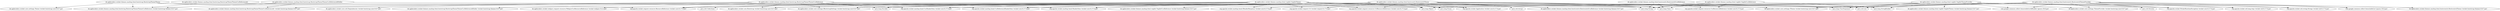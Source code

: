 digraph "wicket-bootstrap-themes-0.9.7.jar" {
    // Path: C:\Users\CHENLU~1\AppData\Local\Temp\VIA\201808200848028274\cp\wicket-bootstrap-themes-0.9.7.jar
   "de.agilecoders.wicket.themes.markup.html.bootstrap.BootstrapThemeTheme" -> "de.agilecoders.wicket.core.settings.Theme (wicket-bootstrap-core-0.9.7.jar)";
   "de.agilecoders.wicket.themes.markup.html.bootstrap.BootstrapThemeTheme" -> "de.agilecoders.wicket.themes.markup.html.bootstrap.BootstrapThemeThemeCssReference (wicket-bootstrap-themes-0.9.7.jar)";
   "de.agilecoders.wicket.themes.markup.html.bootstrap.BootstrapThemeTheme" -> "java.lang.String";
   "de.agilecoders.wicket.themes.markup.html.bootstrap.BootstrapThemeTheme" -> "org.apache.wicket.request.resource.ResourceReference (wicket-core-6.17.0.jar)";
   "de.agilecoders.wicket.themes.markup.html.bootstrap.BootstrapThemeThemeCssReference" -> "de.agilecoders.wicket.core.Bootstrap (wicket-bootstrap-core-0.9.7.jar)";
   "de.agilecoders.wicket.themes.markup.html.bootstrap.BootstrapThemeThemeCssReference" -> "de.agilecoders.wicket.core.settings.IBootstrapSettings (wicket-bootstrap-core-0.9.7.jar)";
   "de.agilecoders.wicket.themes.markup.html.bootstrap.BootstrapThemeThemeCssReference" -> "de.agilecoders.wicket.core.util.Dependencies (wicket-bootstrap-core-0.9.7.jar)";
   "de.agilecoders.wicket.themes.markup.html.bootstrap.BootstrapThemeThemeCssReference" -> "de.agilecoders.wicket.themes.markup.html.bootstrap.BootstrapThemeThemeCssReference$1 (wicket-bootstrap-themes-0.9.7.jar)";
   "de.agilecoders.wicket.themes.markup.html.bootstrap.BootstrapThemeThemeCssReference" -> "de.agilecoders.wicket.themes.markup.html.bootstrap.BootstrapThemeThemeCssReference$Holder (wicket-bootstrap-themes-0.9.7.jar)";
   "de.agilecoders.wicket.themes.markup.html.bootstrap.BootstrapThemeThemeCssReference" -> "de.agilecoders.wicket.webjars.request.resource.WebjarsCssResourceReference (wicket-webjars-0.4.3.jar)";
   "de.agilecoders.wicket.themes.markup.html.bootstrap.BootstrapThemeThemeCssReference" -> "java.lang.Iterable";
   "de.agilecoders.wicket.themes.markup.html.bootstrap.BootstrapThemeThemeCssReference" -> "java.lang.String";
   "de.agilecoders.wicket.themes.markup.html.bootstrap.BootstrapThemeThemeCssReference" -> "org.apache.wicket.markup.head.CssHeaderItem (wicket-core-6.17.0.jar)";
   "de.agilecoders.wicket.themes.markup.html.bootstrap.BootstrapThemeThemeCssReference" -> "org.apache.wicket.markup.head.CssReferenceHeaderItem (wicket-core-6.17.0.jar)";
   "de.agilecoders.wicket.themes.markup.html.bootstrap.BootstrapThemeThemeCssReference" -> "org.apache.wicket.markup.head.HeaderItem (wicket-core-6.17.0.jar)";
   "de.agilecoders.wicket.themes.markup.html.bootstrap.BootstrapThemeThemeCssReference" -> "org.apache.wicket.request.resource.ResourceReference (wicket-core-6.17.0.jar)";
   "de.agilecoders.wicket.themes.markup.html.bootstrap.BootstrapThemeThemeCssReference$1" -> "de.agilecoders.wicket.themes.markup.html.bootstrap.BootstrapThemeThemeCssReference (wicket-bootstrap-themes-0.9.7.jar)";
   "de.agilecoders.wicket.themes.markup.html.bootstrap.BootstrapThemeThemeCssReference$1" -> "java.lang.Object";
   "de.agilecoders.wicket.themes.markup.html.bootstrap.BootstrapThemeThemeCssReference$Holder" -> "de.agilecoders.wicket.themes.markup.html.bootstrap.BootstrapThemeThemeCssReference (wicket-bootstrap-themes-0.9.7.jar)";
   "de.agilecoders.wicket.themes.markup.html.bootstrap.BootstrapThemeThemeCssReference$Holder" -> "de.agilecoders.wicket.themes.markup.html.bootstrap.BootstrapThemeThemeCssReference$1 (wicket-bootstrap-themes-0.9.7.jar)";
   "de.agilecoders.wicket.themes.markup.html.bootstrap.BootstrapThemeThemeCssReference$Holder" -> "java.lang.Object";
   "de.agilecoders.wicket.themes.markup.html.bootswatch.BootswatchCssReference" -> "java.lang.Class";
   "de.agilecoders.wicket.themes.markup.html.bootswatch.BootswatchCssReference" -> "java.lang.String";
   "de.agilecoders.wicket.themes.markup.html.bootswatch.BootswatchCssReference" -> "java.lang.StringBuilder";
   "de.agilecoders.wicket.themes.markup.html.bootswatch.BootswatchCssReference" -> "org.apache.wicket.request.resource.CssResourceReference (wicket-core-6.17.0.jar)";
   "de.agilecoders.wicket.themes.markup.html.bootswatch.BootswatchTheme" -> "de.agilecoders.wicket.core.Bootstrap (wicket-bootstrap-core-0.9.7.jar)";
   "de.agilecoders.wicket.themes.markup.html.bootswatch.BootswatchTheme" -> "de.agilecoders.wicket.core.settings.IBootstrapSettings (wicket-bootstrap-core-0.9.7.jar)";
   "de.agilecoders.wicket.themes.markup.html.bootswatch.BootswatchTheme" -> "de.agilecoders.wicket.core.settings.ITheme (wicket-bootstrap-core-0.9.7.jar)";
   "de.agilecoders.wicket.themes.markup.html.bootswatch.BootswatchTheme" -> "de.agilecoders.wicket.themes.markup.html.bootswatch.BootswatchCssReference (wicket-bootstrap-themes-0.9.7.jar)";
   "de.agilecoders.wicket.themes.markup.html.bootswatch.BootswatchTheme" -> "java.lang.CharSequence";
   "de.agilecoders.wicket.themes.markup.html.bootswatch.BootswatchTheme" -> "java.lang.Class";
   "de.agilecoders.wicket.themes.markup.html.bootswatch.BootswatchTheme" -> "java.lang.Enum";
   "de.agilecoders.wicket.themes.markup.html.bootswatch.BootswatchTheme" -> "java.lang.Iterable";
   "de.agilecoders.wicket.themes.markup.html.bootswatch.BootswatchTheme" -> "java.lang.Object";
   "de.agilecoders.wicket.themes.markup.html.bootswatch.BootswatchTheme" -> "java.lang.String";
   "de.agilecoders.wicket.themes.markup.html.bootswatch.BootswatchTheme" -> "java.util.Arrays";
   "de.agilecoders.wicket.themes.markup.html.bootswatch.BootswatchTheme" -> "java.util.List";
   "de.agilecoders.wicket.themes.markup.html.bootswatch.BootswatchTheme" -> "org.apache.wicket.Application (wicket-core-6.17.0.jar)";
   "de.agilecoders.wicket.themes.markup.html.bootswatch.BootswatchTheme" -> "org.apache.wicket.markup.head.CssHeaderItem (wicket-core-6.17.0.jar)";
   "de.agilecoders.wicket.themes.markup.html.bootswatch.BootswatchTheme" -> "org.apache.wicket.markup.head.CssReferenceHeaderItem (wicket-core-6.17.0.jar)";
   "de.agilecoders.wicket.themes.markup.html.bootswatch.BootswatchTheme" -> "org.apache.wicket.markup.head.HeaderItem (wicket-core-6.17.0.jar)";
   "de.agilecoders.wicket.themes.markup.html.bootswatch.BootswatchTheme" -> "org.apache.wicket.markup.head.IHeaderResponse (wicket-core-6.17.0.jar)";
   "de.agilecoders.wicket.themes.markup.html.bootswatch.BootswatchTheme" -> "org.apache.wicket.request.Url (wicket-request-6.17.0.jar)";
   "de.agilecoders.wicket.themes.markup.html.bootswatch.BootswatchTheme" -> "org.apache.wicket.request.resource.ResourceReference (wicket-core-6.17.0.jar)";
   "de.agilecoders.wicket.themes.markup.html.bootswatch.BootswatchTheme" -> "org.apache.wicket.request.resource.UrlResourceReference (wicket-core-6.17.0.jar)";
   "de.agilecoders.wicket.themes.markup.html.bootswatch.BootswatchThemeProvider" -> "com.google.common.collect.ImmutableList (guava-19.0.jar)";
   "de.agilecoders.wicket.themes.markup.html.bootswatch.BootswatchThemeProvider" -> "com.google.common.collect.ImmutableList$Builder (guava-19.0.jar)";
   "de.agilecoders.wicket.themes.markup.html.bootswatch.BootswatchThemeProvider" -> "de.agilecoders.wicket.core.settings.ITheme (wicket-bootstrap-core-0.9.7.jar)";
   "de.agilecoders.wicket.themes.markup.html.bootswatch.BootswatchThemeProvider" -> "de.agilecoders.wicket.core.settings.ThemeProvider (wicket-bootstrap-core-0.9.7.jar)";
   "de.agilecoders.wicket.themes.markup.html.bootswatch.BootswatchThemeProvider" -> "de.agilecoders.wicket.themes.markup.html.bootswatch.BootswatchTheme (wicket-bootstrap-themes-0.9.7.jar)";
   "de.agilecoders.wicket.themes.markup.html.bootswatch.BootswatchThemeProvider" -> "java.lang.CharSequence";
   "de.agilecoders.wicket.themes.markup.html.bootswatch.BootswatchThemeProvider" -> "java.lang.Object";
   "de.agilecoders.wicket.themes.markup.html.bootswatch.BootswatchThemeProvider" -> "java.lang.String";
   "de.agilecoders.wicket.themes.markup.html.bootswatch.BootswatchThemeProvider" -> "java.lang.StringBuilder";
   "de.agilecoders.wicket.themes.markup.html.bootswatch.BootswatchThemeProvider" -> "java.util.Iterator";
   "de.agilecoders.wicket.themes.markup.html.bootswatch.BootswatchThemeProvider" -> "java.util.List";
   "de.agilecoders.wicket.themes.markup.html.bootswatch.BootswatchThemeProvider" -> "org.apache.wicket.WicketRuntimeException (wicket-core-6.17.0.jar)";
   "de.agilecoders.wicket.themes.markup.html.bootswatch.BootswatchThemeProvider" -> "org.apache.wicket.util.lang.Args (wicket-util-6.17.0.jar)";
   "de.agilecoders.wicket.themes.markup.html.bootswatch.BootswatchThemeProvider" -> "org.apache.wicket.util.string.Strings (wicket-util-6.17.0.jar)";
   "de.agilecoders.wicket.themes.markup.html.vegibit.VegibitCssReference" -> "java.lang.Class";
   "de.agilecoders.wicket.themes.markup.html.vegibit.VegibitCssReference" -> "java.lang.String";
   "de.agilecoders.wicket.themes.markup.html.vegibit.VegibitCssReference" -> "java.lang.StringBuilder";
   "de.agilecoders.wicket.themes.markup.html.vegibit.VegibitCssReference" -> "org.apache.wicket.request.resource.CssResourceReference (wicket-core-6.17.0.jar)";
   "de.agilecoders.wicket.themes.markup.html.vegibit.VegibitTheme" -> "de.agilecoders.wicket.core.Bootstrap (wicket-bootstrap-core-0.9.7.jar)";
   "de.agilecoders.wicket.themes.markup.html.vegibit.VegibitTheme" -> "de.agilecoders.wicket.core.settings.IBootstrapSettings (wicket-bootstrap-core-0.9.7.jar)";
   "de.agilecoders.wicket.themes.markup.html.vegibit.VegibitTheme" -> "de.agilecoders.wicket.core.settings.ITheme (wicket-bootstrap-core-0.9.7.jar)";
   "de.agilecoders.wicket.themes.markup.html.vegibit.VegibitTheme" -> "de.agilecoders.wicket.themes.markup.html.vegibit.VegibitCssReference (wicket-bootstrap-themes-0.9.7.jar)";
   "de.agilecoders.wicket.themes.markup.html.vegibit.VegibitTheme" -> "java.lang.CharSequence";
   "de.agilecoders.wicket.themes.markup.html.vegibit.VegibitTheme" -> "java.lang.Class";
   "de.agilecoders.wicket.themes.markup.html.vegibit.VegibitTheme" -> "java.lang.Enum";
   "de.agilecoders.wicket.themes.markup.html.vegibit.VegibitTheme" -> "java.lang.Iterable";
   "de.agilecoders.wicket.themes.markup.html.vegibit.VegibitTheme" -> "java.lang.Object";
   "de.agilecoders.wicket.themes.markup.html.vegibit.VegibitTheme" -> "java.lang.String";
   "de.agilecoders.wicket.themes.markup.html.vegibit.VegibitTheme" -> "java.util.Collections";
   "de.agilecoders.wicket.themes.markup.html.vegibit.VegibitTheme" -> "java.util.List";
   "de.agilecoders.wicket.themes.markup.html.vegibit.VegibitTheme" -> "org.apache.wicket.Application (wicket-core-6.17.0.jar)";
   "de.agilecoders.wicket.themes.markup.html.vegibit.VegibitTheme" -> "org.apache.wicket.markup.head.CssHeaderItem (wicket-core-6.17.0.jar)";
   "de.agilecoders.wicket.themes.markup.html.vegibit.VegibitTheme" -> "org.apache.wicket.markup.head.CssReferenceHeaderItem (wicket-core-6.17.0.jar)";
   "de.agilecoders.wicket.themes.markup.html.vegibit.VegibitTheme" -> "org.apache.wicket.markup.head.HeaderItem (wicket-core-6.17.0.jar)";
   "de.agilecoders.wicket.themes.markup.html.vegibit.VegibitTheme" -> "org.apache.wicket.markup.head.IHeaderResponse (wicket-core-6.17.0.jar)";
   "de.agilecoders.wicket.themes.markup.html.vegibit.VegibitTheme" -> "org.apache.wicket.request.Url (wicket-request-6.17.0.jar)";
   "de.agilecoders.wicket.themes.markup.html.vegibit.VegibitTheme" -> "org.apache.wicket.request.resource.ResourceReference (wicket-core-6.17.0.jar)";
   "de.agilecoders.wicket.themes.markup.html.vegibit.VegibitTheme" -> "org.apache.wicket.request.resource.UrlResourceReference (wicket-core-6.17.0.jar)";
   "de.agilecoders.wicket.themes.markup.html.vegibit.VegibitThemeProvider" -> "com.google.common.collect.ImmutableList (guava-19.0.jar)";
   "de.agilecoders.wicket.themes.markup.html.vegibit.VegibitThemeProvider" -> "com.google.common.collect.ImmutableList$Builder (guava-19.0.jar)";
   "de.agilecoders.wicket.themes.markup.html.vegibit.VegibitThemeProvider" -> "de.agilecoders.wicket.core.settings.ITheme (wicket-bootstrap-core-0.9.7.jar)";
   "de.agilecoders.wicket.themes.markup.html.vegibit.VegibitThemeProvider" -> "de.agilecoders.wicket.core.settings.ThemeProvider (wicket-bootstrap-core-0.9.7.jar)";
   "de.agilecoders.wicket.themes.markup.html.vegibit.VegibitThemeProvider" -> "de.agilecoders.wicket.themes.markup.html.vegibit.VegibitTheme (wicket-bootstrap-themes-0.9.7.jar)";
   "de.agilecoders.wicket.themes.markup.html.vegibit.VegibitThemeProvider" -> "java.lang.CharSequence";
   "de.agilecoders.wicket.themes.markup.html.vegibit.VegibitThemeProvider" -> "java.lang.Object";
   "de.agilecoders.wicket.themes.markup.html.vegibit.VegibitThemeProvider" -> "java.lang.String";
   "de.agilecoders.wicket.themes.markup.html.vegibit.VegibitThemeProvider" -> "java.lang.StringBuilder";
   "de.agilecoders.wicket.themes.markup.html.vegibit.VegibitThemeProvider" -> "java.util.Iterator";
   "de.agilecoders.wicket.themes.markup.html.vegibit.VegibitThemeProvider" -> "java.util.List";
   "de.agilecoders.wicket.themes.markup.html.vegibit.VegibitThemeProvider" -> "org.apache.wicket.WicketRuntimeException (wicket-core-6.17.0.jar)";
   "de.agilecoders.wicket.themes.markup.html.vegibit.VegibitThemeProvider" -> "org.apache.wicket.util.lang.Args (wicket-util-6.17.0.jar)";
   "de.agilecoders.wicket.themes.markup.html.vegibit.VegibitThemeProvider" -> "org.apache.wicket.util.string.Strings (wicket-util-6.17.0.jar)";
}
